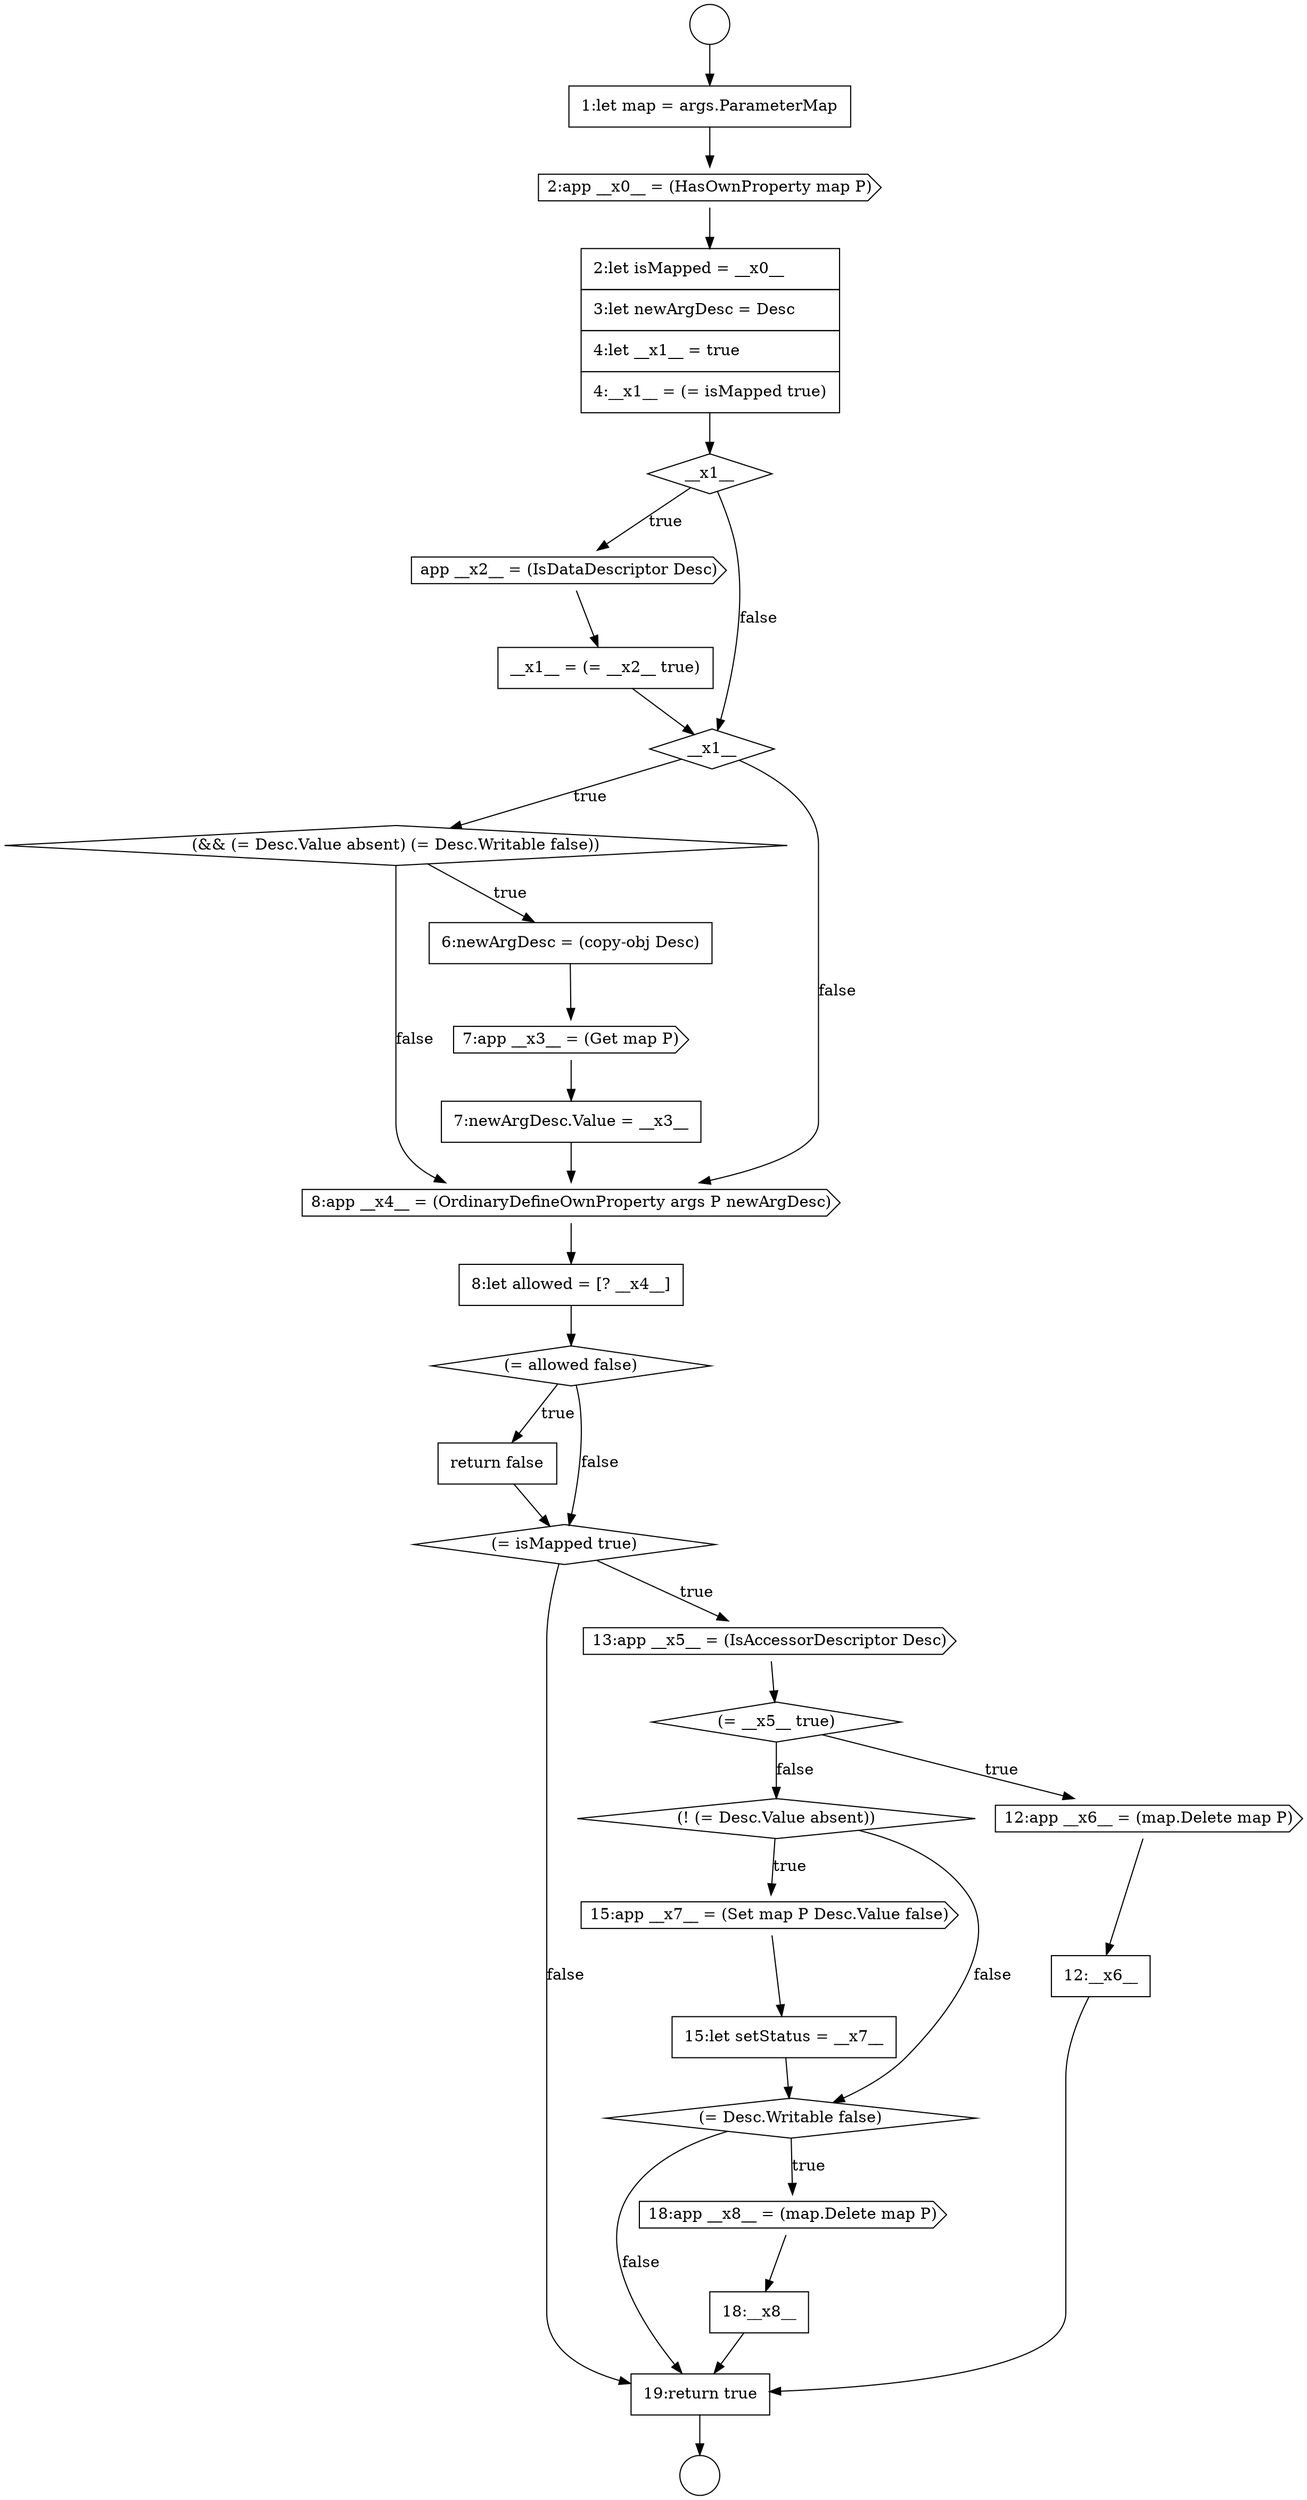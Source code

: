 digraph {
  node2306 [shape=cds, label=<<font color="black">app __x2__ = (IsDataDescriptor Desc)</font>> color="black" fillcolor="white" style=filled]
  node2309 [shape=diamond, label=<<font color="black">(&amp;&amp; (= Desc.Value absent) (= Desc.Writable false))</font>> color="black" fillcolor="white" style=filled]
  node2316 [shape=none, margin=0, label=<<font color="black">
    <table border="0" cellborder="1" cellspacing="0" cellpadding="10">
      <tr><td align="left">return false</td></tr>
    </table>
  </font>> color="black" fillcolor="white" style=filled]
  node2328 [shape=none, margin=0, label=<<font color="black">
    <table border="0" cellborder="1" cellspacing="0" cellpadding="10">
      <tr><td align="left">19:return true</td></tr>
    </table>
  </font>> color="black" fillcolor="white" style=filled]
  node2301 [shape=circle label=" " color="black" fillcolor="white" style=filled]
  node2324 [shape=none, margin=0, label=<<font color="black">
    <table border="0" cellborder="1" cellspacing="0" cellpadding="10">
      <tr><td align="left">15:let setStatus = __x7__</td></tr>
    </table>
  </font>> color="black" fillcolor="white" style=filled]
  node2307 [shape=none, margin=0, label=<<font color="black">
    <table border="0" cellborder="1" cellspacing="0" cellpadding="10">
      <tr><td align="left">__x1__ = (= __x2__ true)</td></tr>
    </table>
  </font>> color="black" fillcolor="white" style=filled]
  node2300 [shape=circle label=" " color="black" fillcolor="white" style=filled]
  node2304 [shape=none, margin=0, label=<<font color="black">
    <table border="0" cellborder="1" cellspacing="0" cellpadding="10">
      <tr><td align="left">2:let isMapped = __x0__</td></tr>
      <tr><td align="left">3:let newArgDesc = Desc</td></tr>
      <tr><td align="left">4:let __x1__ = true</td></tr>
      <tr><td align="left">4:__x1__ = (= isMapped true)</td></tr>
    </table>
  </font>> color="black" fillcolor="white" style=filled]
  node2311 [shape=cds, label=<<font color="black">7:app __x3__ = (Get map P)</font>> color="black" fillcolor="white" style=filled]
  node2314 [shape=none, margin=0, label=<<font color="black">
    <table border="0" cellborder="1" cellspacing="0" cellpadding="10">
      <tr><td align="left">8:let allowed = [? __x4__]</td></tr>
    </table>
  </font>> color="black" fillcolor="white" style=filled]
  node2303 [shape=cds, label=<<font color="black">2:app __x0__ = (HasOwnProperty map P)</font>> color="black" fillcolor="white" style=filled]
  node2318 [shape=cds, label=<<font color="black">13:app __x5__ = (IsAccessorDescriptor Desc)</font>> color="black" fillcolor="white" style=filled]
  node2322 [shape=diamond, label=<<font color="black">(! (= Desc.Value absent))</font>> color="black" fillcolor="white" style=filled]
  node2320 [shape=cds, label=<<font color="black">12:app __x6__ = (map.Delete map P)</font>> color="black" fillcolor="white" style=filled]
  node2315 [shape=diamond, label=<<font color="black">(= allowed false)</font>> color="black" fillcolor="white" style=filled]
  node2302 [shape=none, margin=0, label=<<font color="black">
    <table border="0" cellborder="1" cellspacing="0" cellpadding="10">
      <tr><td align="left">1:let map = args.ParameterMap</td></tr>
    </table>
  </font>> color="black" fillcolor="white" style=filled]
  node2321 [shape=none, margin=0, label=<<font color="black">
    <table border="0" cellborder="1" cellspacing="0" cellpadding="10">
      <tr><td align="left">12:__x6__</td></tr>
    </table>
  </font>> color="black" fillcolor="white" style=filled]
  node2327 [shape=none, margin=0, label=<<font color="black">
    <table border="0" cellborder="1" cellspacing="0" cellpadding="10">
      <tr><td align="left">18:__x8__</td></tr>
    </table>
  </font>> color="black" fillcolor="white" style=filled]
  node2313 [shape=cds, label=<<font color="black">8:app __x4__ = (OrdinaryDefineOwnProperty args P newArgDesc)</font>> color="black" fillcolor="white" style=filled]
  node2323 [shape=cds, label=<<font color="black">15:app __x7__ = (Set map P Desc.Value false)</font>> color="black" fillcolor="white" style=filled]
  node2312 [shape=none, margin=0, label=<<font color="black">
    <table border="0" cellborder="1" cellspacing="0" cellpadding="10">
      <tr><td align="left">7:newArgDesc.Value = __x3__</td></tr>
    </table>
  </font>> color="black" fillcolor="white" style=filled]
  node2317 [shape=diamond, label=<<font color="black">(= isMapped true)</font>> color="black" fillcolor="white" style=filled]
  node2326 [shape=cds, label=<<font color="black">18:app __x8__ = (map.Delete map P)</font>> color="black" fillcolor="white" style=filled]
  node2308 [shape=diamond, label=<<font color="black">__x1__</font>> color="black" fillcolor="white" style=filled]
  node2319 [shape=diamond, label=<<font color="black">(= __x5__ true)</font>> color="black" fillcolor="white" style=filled]
  node2310 [shape=none, margin=0, label=<<font color="black">
    <table border="0" cellborder="1" cellspacing="0" cellpadding="10">
      <tr><td align="left">6:newArgDesc = (copy-obj Desc)</td></tr>
    </table>
  </font>> color="black" fillcolor="white" style=filled]
  node2325 [shape=diamond, label=<<font color="black">(= Desc.Writable false)</font>> color="black" fillcolor="white" style=filled]
  node2305 [shape=diamond, label=<<font color="black">__x1__</font>> color="black" fillcolor="white" style=filled]
  node2304 -> node2305 [ color="black"]
  node2319 -> node2320 [label=<<font color="black">true</font>> color="black"]
  node2319 -> node2322 [label=<<font color="black">false</font>> color="black"]
  node2325 -> node2326 [label=<<font color="black">true</font>> color="black"]
  node2325 -> node2328 [label=<<font color="black">false</font>> color="black"]
  node2308 -> node2309 [label=<<font color="black">true</font>> color="black"]
  node2308 -> node2313 [label=<<font color="black">false</font>> color="black"]
  node2302 -> node2303 [ color="black"]
  node2306 -> node2307 [ color="black"]
  node2311 -> node2312 [ color="black"]
  node2303 -> node2304 [ color="black"]
  node2320 -> node2321 [ color="black"]
  node2313 -> node2314 [ color="black"]
  node2327 -> node2328 [ color="black"]
  node2317 -> node2318 [label=<<font color="black">true</font>> color="black"]
  node2317 -> node2328 [label=<<font color="black">false</font>> color="black"]
  node2314 -> node2315 [ color="black"]
  node2326 -> node2327 [ color="black"]
  node2310 -> node2311 [ color="black"]
  node2316 -> node2317 [ color="black"]
  node2324 -> node2325 [ color="black"]
  node2307 -> node2308 [ color="black"]
  node2315 -> node2316 [label=<<font color="black">true</font>> color="black"]
  node2315 -> node2317 [label=<<font color="black">false</font>> color="black"]
  node2323 -> node2324 [ color="black"]
  node2328 -> node2301 [ color="black"]
  node2312 -> node2313 [ color="black"]
  node2305 -> node2306 [label=<<font color="black">true</font>> color="black"]
  node2305 -> node2308 [label=<<font color="black">false</font>> color="black"]
  node2321 -> node2328 [ color="black"]
  node2300 -> node2302 [ color="black"]
  node2318 -> node2319 [ color="black"]
  node2322 -> node2323 [label=<<font color="black">true</font>> color="black"]
  node2322 -> node2325 [label=<<font color="black">false</font>> color="black"]
  node2309 -> node2310 [label=<<font color="black">true</font>> color="black"]
  node2309 -> node2313 [label=<<font color="black">false</font>> color="black"]
}
